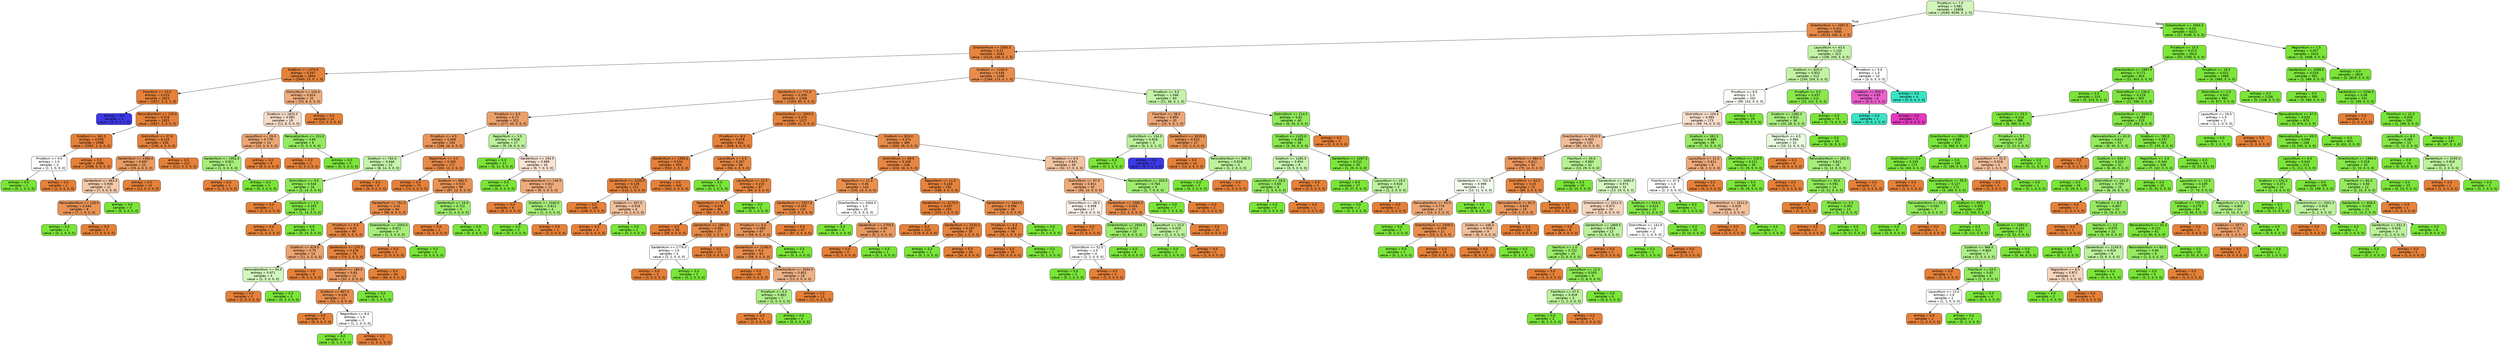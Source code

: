 digraph Tree {
node [shape=box, style="filled, rounded", color="black", fontname=helvetica] ;
edge [fontname=helvetica] ;
0 [label="PriceNum <= 7.5\nentropy = 0.981\nsamples = 10808\nvalue = [4260, 6536, 5, 2, 5]", fillcolor="#d1f6ba"] ;
1 [label="DirectionNum <= 2007.5\nentropy = 0.411\nsamples = 4585\nvalue = [4233, 340, 5, 2, 5]", fillcolor="#e78b49"] ;
0 -> 1 [labeldistance=2.5, labelangle=45, headlabel="True"] ;
2 [label="DirectionNum <= 2000.5\nentropy = 0.21\nsamples = 4262\nvalue = [4124, 136, 0, 2, 0]", fillcolor="#e68540"] ;
1 -> 2 ;
3 [label="SizeNum <= 1370.0\nentropy = 0.047\nsamples = 2854\nvalue = [2840, 13, 0, 1, 0]", fillcolor="#e5823a"] ;
2 -> 3 ;
4 [label="FloorNum <= 10.0\nentropy = 0.023\nsamples = 2823\nvalue = [2817, 5, 0, 1, 0]", fillcolor="#e58139"] ;
3 -> 4 ;
5 [label="entropy = 0.0\nsamples = 1\nvalue = [0, 0, 0, 1, 0]", fillcolor="#3c39e5"] ;
4 -> 5 ;
6 [label="RenovationNum <= 125.5\nentropy = 0.019\nsamples = 2822\nvalue = [2817, 5, 0, 0, 0]", fillcolor="#e58139"] ;
4 -> 6 ;
7 [label="SizeNum <= 162.5\nentropy = 0.005\nsamples = 2588\nvalue = [2587, 1, 0, 0, 0]", fillcolor="#e58139"] ;
6 -> 7 ;
8 [label="PriceNum <= 4.5\nentropy = 1.0\nsamples = 2\nvalue = [1, 1, 0, 0, 0]", fillcolor="#ffffff"] ;
7 -> 8 ;
9 [label="entropy = 0.0\nsamples = 1\nvalue = [0, 1, 0, 0, 0]", fillcolor="#7be539"] ;
8 -> 9 ;
10 [label="entropy = 0.0\nsamples = 1\nvalue = [1, 0, 0, 0, 0]", fillcolor="#e58139"] ;
8 -> 10 ;
11 [label="entropy = 0.0\nsamples = 2586\nvalue = [2586, 0, 0, 0, 0]", fillcolor="#e58139"] ;
7 -> 11 ;
12 [label="DistrictNum <= 37.0\nentropy = 0.125\nsamples = 234\nvalue = [230, 4, 0, 0, 0]", fillcolor="#e5833c"] ;
6 -> 12 ;
13 [label="GardenNum <= 1366.0\nentropy = 0.667\nsamples = 23\nvalue = [19, 4, 0, 0, 0]", fillcolor="#ea9c63"] ;
12 -> 13 ;
14 [label="GardenNum <= 662.5\nentropy = 0.946\nsamples = 11\nvalue = [7, 4, 0, 0, 0]", fillcolor="#f4c9aa"] ;
13 -> 14 ;
15 [label="RenovationNum <= 128.0\nentropy = 0.544\nsamples = 8\nvalue = [7, 1, 0, 0, 0]", fillcolor="#e99355"] ;
14 -> 15 ;
16 [label="entropy = 0.0\nsamples = 1\nvalue = [0, 1, 0, 0, 0]", fillcolor="#7be539"] ;
15 -> 16 ;
17 [label="entropy = 0.0\nsamples = 7\nvalue = [7, 0, 0, 0, 0]", fillcolor="#e58139"] ;
15 -> 17 ;
18 [label="entropy = 0.0\nsamples = 3\nvalue = [0, 3, 0, 0, 0]", fillcolor="#7be539"] ;
14 -> 18 ;
19 [label="entropy = 0.0\nsamples = 12\nvalue = [12, 0, 0, 0, 0]", fillcolor="#e58139"] ;
13 -> 19 ;
20 [label="entropy = 0.0\nsamples = 211\nvalue = [211, 0, 0, 0, 0]", fillcolor="#e58139"] ;
12 -> 20 ;
21 [label="DistrictNum <= 104.5\nentropy = 0.824\nsamples = 31\nvalue = [23, 8, 0, 0, 0]", fillcolor="#eead7e"] ;
3 -> 21 ;
22 [label="SizeNum <= 1825.0\nentropy = 0.982\nsamples = 19\nvalue = [11, 8, 0, 0, 0]", fillcolor="#f8ddc9"] ;
21 -> 22 ;
23 [label="LayoutNum <= 19.0\nentropy = 0.779\nsamples = 13\nvalue = [10, 3, 0, 0, 0]", fillcolor="#eda774"] ;
22 -> 23 ;
24 [label="GardenNum <= 1952.0\nentropy = 0.811\nsamples = 4\nvalue = [1, 3, 0, 0, 0]", fillcolor="#a7ee7b"] ;
23 -> 24 ;
25 [label="entropy = 0.0\nsamples = 1\nvalue = [1, 0, 0, 0, 0]", fillcolor="#e58139"] ;
24 -> 25 ;
26 [label="entropy = 0.0\nsamples = 3\nvalue = [0, 3, 0, 0, 0]", fillcolor="#7be539"] ;
24 -> 26 ;
27 [label="entropy = 0.0\nsamples = 9\nvalue = [9, 0, 0, 0, 0]", fillcolor="#e58139"] ;
23 -> 27 ;
28 [label="RenovationNum <= 151.0\nentropy = 0.65\nsamples = 6\nvalue = [1, 5, 0, 0, 0]", fillcolor="#95ea61"] ;
22 -> 28 ;
29 [label="entropy = 0.0\nsamples = 1\nvalue = [1, 0, 0, 0, 0]", fillcolor="#e58139"] ;
28 -> 29 ;
30 [label="entropy = 0.0\nsamples = 5\nvalue = [0, 5, 0, 0, 0]", fillcolor="#7be539"] ;
28 -> 30 ;
31 [label="entropy = 0.0\nsamples = 12\nvalue = [12, 0, 0, 0, 0]", fillcolor="#e58139"] ;
21 -> 31 ;
32 [label="SizeNum <= 1240.0\nentropy = 0.436\nsamples = 1408\nvalue = [1284, 123, 0, 1, 0]", fillcolor="#e88d4c"] ;
2 -> 32 ;
33 [label="GardenNum <= 771.0\nentropy = 0.339\nsamples = 1348\nvalue = [1263, 85, 0, 0, 0]", fillcolor="#e78946"] ;
32 -> 33 ;
34 [label="PriceNum <= 6.5\nentropy = 0.72\nsamples = 221\nvalue = [177, 44, 0, 0, 0]", fillcolor="#eba06a"] ;
33 -> 34 ;
35 [label="PriceNum <= 4.5\nentropy = 0.568\nsamples = 194\nvalue = [168, 26, 0, 0, 0]", fillcolor="#e99458"] ;
34 -> 35 ;
36 [label="SizeNum <= 763.0\nentropy = 0.946\nsamples = 22\nvalue = [8, 14, 0, 0, 0]", fillcolor="#c6f4aa"] ;
35 -> 36 ;
37 [label="DistrictNum <= 9.0\nentropy = 0.544\nsamples = 16\nvalue = [2, 14, 0, 0, 0]", fillcolor="#8ee955"] ;
36 -> 37 ;
38 [label="entropy = 0.0\nsamples = 1\nvalue = [1, 0, 0, 0, 0]", fillcolor="#e58139"] ;
37 -> 38 ;
39 [label="LayoutNum <= 1.5\nentropy = 0.353\nsamples = 15\nvalue = [1, 14, 0, 0, 0]", fillcolor="#84e747"] ;
37 -> 39 ;
40 [label="entropy = 0.0\nsamples = 1\nvalue = [1, 0, 0, 0, 0]", fillcolor="#e58139"] ;
39 -> 40 ;
41 [label="entropy = 0.0\nsamples = 14\nvalue = [0, 14, 0, 0, 0]", fillcolor="#7be539"] ;
39 -> 41 ;
42 [label="entropy = 0.0\nsamples = 6\nvalue = [6, 0, 0, 0, 0]", fillcolor="#e58139"] ;
36 -> 42 ;
43 [label="RegionNum <= 4.5\nentropy = 0.365\nsamples = 172\nvalue = [160, 12, 0, 0, 0]", fillcolor="#e78a48"] ;
35 -> 43 ;
44 [label="entropy = 0.0\nsamples = 73\nvalue = [73, 0, 0, 0, 0]", fillcolor="#e58139"] ;
43 -> 44 ;
45 [label="SizeNum <= 892.5\nentropy = 0.533\nsamples = 99\nvalue = [87, 12, 0, 0, 0]", fillcolor="#e99254"] ;
43 -> 45 ;
46 [label="GardenNum <= 751.0\nentropy = 0.42\nsamples = 94\nvalue = [86, 8, 0, 0, 0]", fillcolor="#e78d4b"] ;
45 -> 46 ;
47 [label="PriceNum <= 5.5\nentropy = 0.31\nsamples = 90\nvalue = [85, 5, 0, 0, 0]", fillcolor="#e78845"] ;
46 -> 47 ;
48 [label="SizeNum <= 629.0\nentropy = 0.75\nsamples = 14\nvalue = [11, 3, 0, 0, 0]", fillcolor="#eca36f"] ;
47 -> 48 ;
49 [label="RenovationNum <= 94.0\nentropy = 0.971\nsamples = 5\nvalue = [2, 3, 0, 0, 0]", fillcolor="#d3f6bd"] ;
48 -> 49 ;
50 [label="entropy = 0.0\nsamples = 2\nvalue = [2, 0, 0, 0, 0]", fillcolor="#e58139"] ;
49 -> 50 ;
51 [label="entropy = 0.0\nsamples = 3\nvalue = [0, 3, 0, 0, 0]", fillcolor="#7be539"] ;
49 -> 51 ;
52 [label="entropy = 0.0\nsamples = 9\nvalue = [9, 0, 0, 0, 0]", fillcolor="#e58139"] ;
48 -> 52 ;
53 [label="GardenNum <= 235.5\nentropy = 0.176\nsamples = 76\nvalue = [74, 2, 0, 0, 0]", fillcolor="#e6843e"] ;
47 -> 53 ;
54 [label="DistrictNum <= 184.0\nentropy = 0.65\nsamples = 12\nvalue = [10, 2, 0, 0, 0]", fillcolor="#ea9a61"] ;
53 -> 54 ;
55 [label="SizeNum <= 607.5\nentropy = 0.439\nsamples = 11\nvalue = [10, 1, 0, 0, 0]", fillcolor="#e88e4d"] ;
54 -> 55 ;
56 [label="entropy = 0.0\nsamples = 9\nvalue = [9, 0, 0, 0, 0]", fillcolor="#e58139"] ;
55 -> 56 ;
57 [label="RegionNum <= 8.0\nentropy = 1.0\nsamples = 2\nvalue = [1, 1, 0, 0, 0]", fillcolor="#ffffff"] ;
55 -> 57 ;
58 [label="entropy = 0.0\nsamples = 1\nvalue = [0, 1, 0, 0, 0]", fillcolor="#7be539"] ;
57 -> 58 ;
59 [label="entropy = 0.0\nsamples = 1\nvalue = [1, 0, 0, 0, 0]", fillcolor="#e58139"] ;
57 -> 59 ;
60 [label="entropy = 0.0\nsamples = 1\nvalue = [0, 1, 0, 0, 0]", fillcolor="#7be539"] ;
54 -> 60 ;
61 [label="entropy = 0.0\nsamples = 64\nvalue = [64, 0, 0, 0, 0]", fillcolor="#e58139"] ;
53 -> 61 ;
62 [label="DirectionNum <= 2003.0\nentropy = 0.811\nsamples = 4\nvalue = [1, 3, 0, 0, 0]", fillcolor="#a7ee7b"] ;
46 -> 62 ;
63 [label="entropy = 0.0\nsamples = 1\nvalue = [1, 0, 0, 0, 0]", fillcolor="#e58139"] ;
62 -> 63 ;
64 [label="entropy = 0.0\nsamples = 3\nvalue = [0, 3, 0, 0, 0]", fillcolor="#7be539"] ;
62 -> 64 ;
65 [label="GardenNum <= 16.0\nentropy = 0.722\nsamples = 5\nvalue = [1, 4, 0, 0, 0]", fillcolor="#9cec6a"] ;
45 -> 65 ;
66 [label="entropy = 0.0\nsamples = 1\nvalue = [1, 0, 0, 0, 0]", fillcolor="#e58139"] ;
65 -> 66 ;
67 [label="entropy = 0.0\nsamples = 4\nvalue = [0, 4, 0, 0, 0]", fillcolor="#7be539"] ;
65 -> 67 ;
68 [label="RegionNum <= 3.5\nentropy = 0.918\nsamples = 27\nvalue = [9, 18, 0, 0, 0]", fillcolor="#bdf29c"] ;
34 -> 68 ;
69 [label="entropy = 0.0\nsamples = 11\nvalue = [0, 11, 0, 0, 0]", fillcolor="#7be539"] ;
68 -> 69 ;
70 [label="GardenNum <= 294.5\nentropy = 0.989\nsamples = 16\nvalue = [9, 7, 0, 0, 0]", fillcolor="#f9e3d3"] ;
68 -> 70 ;
71 [label="entropy = 0.0\nsamples = 4\nvalue = [0, 4, 0, 0, 0]", fillcolor="#7be539"] ;
70 -> 71 ;
72 [label="RenovationNum <= 149.5\nentropy = 0.811\nsamples = 12\nvalue = [9, 3, 0, 0, 0]", fillcolor="#eeab7b"] ;
70 -> 72 ;
73 [label="entropy = 0.0\nsamples = 8\nvalue = [8, 0, 0, 0, 0]", fillcolor="#e58139"] ;
72 -> 73 ;
74 [label="SizeNum <= 1040.0\nentropy = 0.811\nsamples = 4\nvalue = [1, 3, 0, 0, 0]", fillcolor="#a7ee7b"] ;
72 -> 74 ;
75 [label="entropy = 0.0\nsamples = 3\nvalue = [0, 3, 0, 0, 0]", fillcolor="#7be539"] ;
74 -> 75 ;
76 [label="entropy = 0.0\nsamples = 1\nvalue = [1, 0, 0, 0, 0]", fillcolor="#e58139"] ;
74 -> 76 ;
77 [label="DirectionNum <= 2003.5\nentropy = 0.225\nsamples = 1127\nvalue = [1086, 41, 0, 0, 0]", fillcolor="#e68640"] ;
33 -> 77 ;
78 [label="PriceNum <= 6.5\nentropy = 0.076\nsamples = 642\nvalue = [636, 6, 0, 0, 0]", fillcolor="#e5823b"] ;
77 -> 78 ;
79 [label="GardenNum <= 1350.0\nentropy = 0.034\nsamples = 554\nvalue = [552, 2, 0, 0, 0]", fillcolor="#e5813a"] ;
78 -> 79 ;
80 [label="GardenNum <= 1335.0\nentropy = 0.129\nsamples = 112\nvalue = [110, 2, 0, 0, 0]", fillcolor="#e5833d"] ;
79 -> 80 ;
81 [label="entropy = 0.0\nsamples = 106\nvalue = [106, 0, 0, 0, 0]", fillcolor="#e58139"] ;
80 -> 81 ;
82 [label="SizeNum <= 307.5\nentropy = 0.918\nsamples = 6\nvalue = [4, 2, 0, 0, 0]", fillcolor="#f2c09c"] ;
80 -> 82 ;
83 [label="entropy = 0.0\nsamples = 4\nvalue = [4, 0, 0, 0, 0]", fillcolor="#e58139"] ;
82 -> 83 ;
84 [label="entropy = 0.0\nsamples = 2\nvalue = [0, 2, 0, 0, 0]", fillcolor="#7be539"] ;
82 -> 84 ;
85 [label="entropy = 0.0\nsamples = 442\nvalue = [442, 0, 0, 0, 0]", fillcolor="#e58139"] ;
79 -> 85 ;
86 [label="LayoutNum <= 0.5\nentropy = 0.267\nsamples = 88\nvalue = [84, 4, 0, 0, 0]", fillcolor="#e68742"] ;
78 -> 86 ;
87 [label="entropy = 0.0\nsamples = 1\nvalue = [0, 1, 0, 0, 0]", fillcolor="#7be539"] ;
86 -> 87 ;
88 [label="LayoutNum <= 23.5\nentropy = 0.216\nsamples = 87\nvalue = [84, 3, 0, 0, 0]", fillcolor="#e68640"] ;
86 -> 88 ;
89 [label="RegionNum <= 9.5\nentropy = 0.159\nsamples = 86\nvalue = [84, 2, 0, 0, 0]", fillcolor="#e6843e"] ;
88 -> 89 ;
90 [label="entropy = 0.0\nsamples = 59\nvalue = [59, 0, 0, 0, 0]", fillcolor="#e58139"] ;
89 -> 90 ;
91 [label="GardenNum <= 1885.0\nentropy = 0.381\nsamples = 27\nvalue = [25, 2, 0, 0, 0]", fillcolor="#e78b49"] ;
89 -> 91 ;
92 [label="GardenNum <= 1779.0\nentropy = 1.0\nsamples = 4\nvalue = [2, 2, 0, 0, 0]", fillcolor="#ffffff"] ;
91 -> 92 ;
93 [label="entropy = 0.0\nsamples = 2\nvalue = [2, 0, 0, 0, 0]", fillcolor="#e58139"] ;
92 -> 93 ;
94 [label="entropy = 0.0\nsamples = 2\nvalue = [0, 2, 0, 0, 0]", fillcolor="#7be539"] ;
92 -> 94 ;
95 [label="entropy = 0.0\nsamples = 23\nvalue = [23, 0, 0, 0, 0]", fillcolor="#e58139"] ;
91 -> 95 ;
96 [label="entropy = 0.0\nsamples = 1\nvalue = [0, 1, 0, 0, 0]", fillcolor="#7be539"] ;
88 -> 96 ;
97 [label="SizeNum <= 829.0\nentropy = 0.374\nsamples = 485\nvalue = [450, 35, 0, 0, 0]", fillcolor="#e78b48"] ;
77 -> 97 ;
98 [label="DistrictNum <= 69.5\nentropy = 0.248\nsamples = 436\nvalue = [418, 18, 0, 0, 0]", fillcolor="#e68642"] ;
97 -> 98 ;
99 [label="RegionNum <= 11.0\nentropy = 0.46\nsamples = 144\nvalue = [130, 14, 0, 0, 0]", fillcolor="#e88f4e"] ;
98 -> 99 ;
100 [label="GardenNum <= 2557.5\nentropy = 0.355\nsamples = 134\nvalue = [125, 9, 0, 0, 0]", fillcolor="#e78a47"] ;
99 -> 100 ;
101 [label="PriceNum <= 6.5\nentropy = 0.569\nsamples = 67\nvalue = [58, 9, 0, 0, 0]", fillcolor="#e99558"] ;
100 -> 101 ;
102 [label="GardenNum <= 2148.0\nentropy = 0.4\nsamples = 63\nvalue = [58, 5, 0, 0, 0]", fillcolor="#e78c4a"] ;
101 -> 102 ;
103 [label="entropy = 0.0\nsamples = 45\nvalue = [45, 0, 0, 0, 0]", fillcolor="#e58139"] ;
102 -> 103 ;
104 [label="DirectionNum <= 2004.5\nentropy = 0.852\nsamples = 18\nvalue = [13, 5, 0, 0, 0]", fillcolor="#efb185"] ;
102 -> 104 ;
105 [label="PriceNum <= 5.5\nentropy = 0.863\nsamples = 7\nvalue = [2, 5, 0, 0, 0]", fillcolor="#b0ef88"] ;
104 -> 105 ;
106 [label="entropy = 0.0\nsamples = 2\nvalue = [2, 0, 0, 0, 0]", fillcolor="#e58139"] ;
105 -> 106 ;
107 [label="entropy = 0.0\nsamples = 5\nvalue = [0, 5, 0, 0, 0]", fillcolor="#7be539"] ;
105 -> 107 ;
108 [label="entropy = 0.0\nsamples = 11\nvalue = [11, 0, 0, 0, 0]", fillcolor="#e58139"] ;
104 -> 108 ;
109 [label="entropy = 0.0\nsamples = 4\nvalue = [0, 4, 0, 0, 0]", fillcolor="#7be539"] ;
101 -> 109 ;
110 [label="entropy = 0.0\nsamples = 67\nvalue = [67, 0, 0, 0, 0]", fillcolor="#e58139"] ;
100 -> 110 ;
111 [label="DirectionNum <= 2004.5\nentropy = 1.0\nsamples = 10\nvalue = [5, 5, 0, 0, 0]", fillcolor="#ffffff"] ;
99 -> 111 ;
112 [label="entropy = 0.0\nsamples = 4\nvalue = [0, 4, 0, 0, 0]", fillcolor="#7be539"] ;
111 -> 112 ;
113 [label="GardenNum <= 2759.5\nentropy = 0.65\nsamples = 6\nvalue = [5, 1, 0, 0, 0]", fillcolor="#ea9a61"] ;
111 -> 113 ;
114 [label="entropy = 0.0\nsamples = 5\nvalue = [5, 0, 0, 0, 0]", fillcolor="#e58139"] ;
113 -> 114 ;
115 [label="entropy = 0.0\nsamples = 1\nvalue = [0, 1, 0, 0, 0]", fillcolor="#7be539"] ;
113 -> 115 ;
116 [label="RegionNum <= 11.5\nentropy = 0.104\nsamples = 292\nvalue = [288, 4, 0, 0, 0]", fillcolor="#e5833c"] ;
98 -> 116 ;
117 [label="GardenNum <= 3179.5\nentropy = 0.037\nsamples = 254\nvalue = [253, 1, 0, 0, 0]", fillcolor="#e5813a"] ;
116 -> 117 ;
118 [label="entropy = 0.0\nsamples = 219\nvalue = [219, 0, 0, 0, 0]", fillcolor="#e58139"] ;
117 -> 118 ;
119 [label="GardenNum <= 3230.5\nentropy = 0.187\nsamples = 35\nvalue = [34, 1, 0, 0, 0]", fillcolor="#e6853f"] ;
117 -> 119 ;
120 [label="entropy = 0.0\nsamples = 1\nvalue = [0, 1, 0, 0, 0]", fillcolor="#7be539"] ;
119 -> 120 ;
121 [label="entropy = 0.0\nsamples = 34\nvalue = [34, 0, 0, 0, 0]", fillcolor="#e58139"] ;
119 -> 121 ;
122 [label="GardenNum <= 3443.5\nentropy = 0.398\nsamples = 38\nvalue = [35, 3, 0, 0, 0]", fillcolor="#e78c4a"] ;
116 -> 122 ;
123 [label="PriceNum <= 6.5\nentropy = 0.183\nsamples = 36\nvalue = [35, 1, 0, 0, 0]", fillcolor="#e6853f"] ;
122 -> 123 ;
124 [label="entropy = 0.0\nsamples = 35\nvalue = [35, 0, 0, 0, 0]", fillcolor="#e58139"] ;
123 -> 124 ;
125 [label="entropy = 0.0\nsamples = 1\nvalue = [0, 1, 0, 0, 0]", fillcolor="#7be539"] ;
123 -> 125 ;
126 [label="entropy = 0.0\nsamples = 2\nvalue = [0, 2, 0, 0, 0]", fillcolor="#7be539"] ;
122 -> 126 ;
127 [label="PriceNum <= 6.5\nentropy = 0.931\nsamples = 49\nvalue = [32, 17, 0, 0, 0]", fillcolor="#f3c4a2"] ;
97 -> 127 ;
128 [label="DistrictNum <= 97.0\nentropy = 0.811\nsamples = 40\nvalue = [30, 10, 0, 0, 0]", fillcolor="#eeab7b"] ;
127 -> 128 ;
129 [label="DistrictNum <= 28.5\nentropy = 0.998\nsamples = 17\nvalue = [9, 8, 0, 0, 0]", fillcolor="#fcf1e9"] ;
128 -> 129 ;
130 [label="entropy = 0.0\nsamples = 7\nvalue = [7, 0, 0, 0, 0]", fillcolor="#e58139"] ;
129 -> 130 ;
131 [label="DirectionNum <= 2004.5\nentropy = 0.722\nsamples = 10\nvalue = [2, 8, 0, 0, 0]", fillcolor="#9cec6a"] ;
129 -> 131 ;
132 [label="DistrictNum <= 52.0\nentropy = 1.0\nsamples = 4\nvalue = [2, 2, 0, 0, 0]", fillcolor="#ffffff"] ;
131 -> 132 ;
133 [label="entropy = 0.0\nsamples = 2\nvalue = [0, 2, 0, 0, 0]", fillcolor="#7be539"] ;
132 -> 133 ;
134 [label="entropy = 0.0\nsamples = 2\nvalue = [2, 0, 0, 0, 0]", fillcolor="#e58139"] ;
132 -> 134 ;
135 [label="entropy = 0.0\nsamples = 6\nvalue = [0, 6, 0, 0, 0]", fillcolor="#7be539"] ;
131 -> 135 ;
136 [label="GardenNum <= 1585.0\nentropy = 0.426\nsamples = 23\nvalue = [21, 2, 0, 0, 0]", fillcolor="#e78d4c"] ;
128 -> 136 ;
137 [label="LayoutNum <= 15.5\nentropy = 0.918\nsamples = 3\nvalue = [1, 2, 0, 0, 0]", fillcolor="#bdf29c"] ;
136 -> 137 ;
138 [label="entropy = 0.0\nsamples = 2\nvalue = [0, 2, 0, 0, 0]", fillcolor="#7be539"] ;
137 -> 138 ;
139 [label="entropy = 0.0\nsamples = 1\nvalue = [1, 0, 0, 0, 0]", fillcolor="#e58139"] ;
137 -> 139 ;
140 [label="entropy = 0.0\nsamples = 20\nvalue = [20, 0, 0, 0, 0]", fillcolor="#e58139"] ;
136 -> 140 ;
141 [label="RenovationNum <= 203.0\nentropy = 0.764\nsamples = 9\nvalue = [2, 7, 0, 0, 0]", fillcolor="#a1ec72"] ;
127 -> 141 ;
142 [label="entropy = 0.0\nsamples = 7\nvalue = [0, 7, 0, 0, 0]", fillcolor="#7be539"] ;
141 -> 142 ;
143 [label="entropy = 0.0\nsamples = 2\nvalue = [2, 0, 0, 0, 0]", fillcolor="#e58139"] ;
141 -> 143 ;
144 [label="PriceNum <= 5.5\nentropy = 1.046\nsamples = 60\nvalue = [21, 38, 0, 1, 0]", fillcolor="#c5f4a9"] ;
32 -> 144 ;
145 [label="FloorNum <= 38.0\nentropy = 0.992\nsamples = 20\nvalue = [15, 4, 0, 1, 0]", fillcolor="#eda877"] ;
144 -> 145 ;
146 [label="DistrictNum <= 134.5\nentropy = 0.918\nsamples = 3\nvalue = [0, 2, 0, 1, 0]", fillcolor="#bdf29c"] ;
145 -> 146 ;
147 [label="entropy = 0.0\nsamples = 2\nvalue = [0, 2, 0, 0, 0]", fillcolor="#7be539"] ;
146 -> 147 ;
148 [label="entropy = 0.0\nsamples = 1\nvalue = [0, 0, 0, 1, 0]", fillcolor="#3c39e5"] ;
146 -> 148 ;
149 [label="GardenNum <= 3019.0\nentropy = 0.523\nsamples = 17\nvalue = [15, 2, 0, 0, 0]", fillcolor="#e89253"] ;
145 -> 149 ;
150 [label="entropy = 0.0\nsamples = 14\nvalue = [14, 0, 0, 0, 0]", fillcolor="#e58139"] ;
149 -> 150 ;
151 [label="RenovationNum <= 266.5\nentropy = 0.918\nsamples = 3\nvalue = [1, 2, 0, 0, 0]", fillcolor="#bdf29c"] ;
149 -> 151 ;
152 [label="entropy = 0.0\nsamples = 2\nvalue = [0, 2, 0, 0, 0]", fillcolor="#7be539"] ;
151 -> 152 ;
153 [label="entropy = 0.0\nsamples = 1\nvalue = [1, 0, 0, 0, 0]", fillcolor="#e58139"] ;
151 -> 153 ;
154 [label="DistrictNum <= 214.5\nentropy = 0.61\nsamples = 40\nvalue = [6, 34, 0, 0, 0]", fillcolor="#92ea5c"] ;
144 -> 154 ;
155 [label="SizeNum <= 1325.0\nentropy = 0.485\nsamples = 38\nvalue = [4, 34, 0, 0, 0]", fillcolor="#8be850"] ;
154 -> 155 ;
156 [label="SizeNum <= 1285.0\nentropy = 0.954\nsamples = 8\nvalue = [3, 5, 0, 0, 0]", fillcolor="#caf5b0"] ;
155 -> 156 ;
157 [label="LayoutNum <= 19.0\nentropy = 0.65\nsamples = 6\nvalue = [1, 5, 0, 0, 0]", fillcolor="#95ea61"] ;
156 -> 157 ;
158 [label="entropy = 0.0\nsamples = 5\nvalue = [0, 5, 0, 0, 0]", fillcolor="#7be539"] ;
157 -> 158 ;
159 [label="entropy = 0.0\nsamples = 1\nvalue = [1, 0, 0, 0, 0]", fillcolor="#e58139"] ;
157 -> 159 ;
160 [label="entropy = 0.0\nsamples = 2\nvalue = [2, 0, 0, 0, 0]", fillcolor="#e58139"] ;
156 -> 160 ;
161 [label="GardenNum <= 3267.5\nentropy = 0.211\nsamples = 30\nvalue = [1, 29, 0, 0, 0]", fillcolor="#80e640"] ;
155 -> 161 ;
162 [label="entropy = 0.0\nsamples = 27\nvalue = [0, 27, 0, 0, 0]", fillcolor="#7be539"] ;
161 -> 162 ;
163 [label="LayoutNum <= 19.5\nentropy = 0.918\nsamples = 3\nvalue = [1, 2, 0, 0, 0]", fillcolor="#bdf29c"] ;
161 -> 163 ;
164 [label="entropy = 0.0\nsamples = 2\nvalue = [0, 2, 0, 0, 0]", fillcolor="#7be539"] ;
163 -> 164 ;
165 [label="entropy = 0.0\nsamples = 1\nvalue = [1, 0, 0, 0, 0]", fillcolor="#e58139"] ;
163 -> 165 ;
166 [label="entropy = 0.0\nsamples = 2\nvalue = [2, 0, 0, 0, 0]", fillcolor="#e58139"] ;
154 -> 166 ;
167 [label="LayoutNum <= 43.5\nentropy = 1.134\nsamples = 323\nvalue = [109, 204, 5, 0, 5]", fillcolor="#c4f3a7"] ;
1 -> 167 ;
168 [label="SizeNum <= 825.0\nentropy = 0.932\nsamples = 313\nvalue = [109, 204, 0, 0, 0]", fillcolor="#c2f3a3"] ;
167 -> 168 ;
169 [label="PriceNum <= 6.5\nentropy = 1.0\nsamples = 202\nvalue = [99, 103, 0, 0, 0]", fillcolor="#fafef7"] ;
168 -> 169 ;
170 [label="DistrictNum <= 204.5\nentropy = 0.985\nsamples = 173\nvalue = [99, 74, 0, 0, 0]", fillcolor="#f8dfcd"] ;
169 -> 170 ;
171 [label="DirectionNum <= 2010.5\nentropy = 0.903\nsamples = 135\nvalue = [92, 43, 0, 0, 0]", fillcolor="#f1bc96"] ;
170 -> 171 ;
172 [label="GardenNum <= 884.5\nentropy = 0.611\nsamples = 93\nvalue = [79, 14, 0, 0, 0]", fillcolor="#ea975c"] ;
171 -> 172 ;
173 [label="GardenNum <= 702.5\nentropy = 0.998\nsamples = 21\nvalue = [10, 11, 0, 0, 0]", fillcolor="#f3fded"] ;
172 -> 173 ;
174 [label="RenovationNum <= 55.0\nentropy = 0.779\nsamples = 13\nvalue = [10, 3, 0, 0, 0]", fillcolor="#eda774"] ;
173 -> 174 ;
175 [label="entropy = 0.0\nsamples = 2\nvalue = [0, 2, 0, 0, 0]", fillcolor="#7be539"] ;
174 -> 175 ;
176 [label="DirectionNum <= 2008.5\nentropy = 0.439\nsamples = 11\nvalue = [10, 1, 0, 0, 0]", fillcolor="#e88e4d"] ;
174 -> 176 ;
177 [label="entropy = 0.0\nsamples = 1\nvalue = [0, 1, 0, 0, 0]", fillcolor="#7be539"] ;
176 -> 177 ;
178 [label="entropy = 0.0\nsamples = 10\nvalue = [10, 0, 0, 0, 0]", fillcolor="#e58139"] ;
176 -> 178 ;
179 [label="entropy = 0.0\nsamples = 8\nvalue = [0, 8, 0, 0, 0]", fillcolor="#7be539"] ;
173 -> 179 ;
180 [label="DistrictNum <= 63.5\nentropy = 0.25\nsamples = 72\nvalue = [69, 3, 0, 0, 0]", fillcolor="#e68642"] ;
172 -> 180 ;
181 [label="RenovationNum <= 91.0\nentropy = 0.629\nsamples = 19\nvalue = [16, 3, 0, 0, 0]", fillcolor="#ea995e"] ;
180 -> 181 ;
182 [label="SizeNum <= 446.0\nentropy = 0.918\nsamples = 9\nvalue = [6, 3, 0, 0, 0]", fillcolor="#f2c09c"] ;
181 -> 182 ;
183 [label="entropy = 0.0\nsamples = 6\nvalue = [6, 0, 0, 0, 0]", fillcolor="#e58139"] ;
182 -> 183 ;
184 [label="entropy = 0.0\nsamples = 3\nvalue = [0, 3, 0, 0, 0]", fillcolor="#7be539"] ;
182 -> 184 ;
185 [label="entropy = 0.0\nsamples = 10\nvalue = [10, 0, 0, 0, 0]", fillcolor="#e58139"] ;
181 -> 185 ;
186 [label="entropy = 0.0\nsamples = 53\nvalue = [53, 0, 0, 0, 0]", fillcolor="#e58139"] ;
180 -> 186 ;
187 [label="FloorNum <= 45.0\nentropy = 0.893\nsamples = 42\nvalue = [13, 29, 0, 0, 0]", fillcolor="#b6f192"] ;
171 -> 187 ;
188 [label="entropy = 0.0\nsamples = 10\nvalue = [0, 10, 0, 0, 0]", fillcolor="#7be539"] ;
187 -> 188 ;
189 [label="GardenNum <= 3080.0\nentropy = 0.974\nsamples = 32\nvalue = [13, 19, 0, 0, 0]", fillcolor="#d5f7c0"] ;
187 -> 189 ;
190 [label="DirectionNum <= 2012.5\nentropy = 0.971\nsamples = 20\nvalue = [12, 8, 0, 0, 0]", fillcolor="#f6d5bd"] ;
189 -> 190 ;
191 [label="entropy = 0.0\nsamples = 8\nvalue = [8, 0, 0, 0, 0]", fillcolor="#e58139"] ;
190 -> 191 ;
192 [label="GardenNum <= 1869.5\nentropy = 0.918\nsamples = 12\nvalue = [4, 8, 0, 0, 0]", fillcolor="#bdf29c"] ;
190 -> 192 ;
193 [label="YearNum <= 1.0\nentropy = 0.722\nsamples = 10\nvalue = [2, 8, 0, 0, 0]", fillcolor="#9cec6a"] ;
192 -> 193 ;
194 [label="entropy = 0.0\nsamples = 1\nvalue = [1, 0, 0, 0, 0]", fillcolor="#e58139"] ;
193 -> 194 ;
195 [label="LayoutNum <= 12.0\nentropy = 0.503\nsamples = 9\nvalue = [1, 8, 0, 0, 0]", fillcolor="#8ce852"] ;
193 -> 195 ;
196 [label="FloorNum <= 47.5\nentropy = 0.918\nsamples = 3\nvalue = [1, 2, 0, 0, 0]", fillcolor="#bdf29c"] ;
195 -> 196 ;
197 [label="entropy = 0.0\nsamples = 2\nvalue = [0, 2, 0, 0, 0]", fillcolor="#7be539"] ;
196 -> 197 ;
198 [label="entropy = 0.0\nsamples = 1\nvalue = [1, 0, 0, 0, 0]", fillcolor="#e58139"] ;
196 -> 198 ;
199 [label="entropy = 0.0\nsamples = 6\nvalue = [0, 6, 0, 0, 0]", fillcolor="#7be539"] ;
195 -> 199 ;
200 [label="entropy = 0.0\nsamples = 2\nvalue = [2, 0, 0, 0, 0]", fillcolor="#e58139"] ;
192 -> 200 ;
201 [label="SizeNum <= 314.0\nentropy = 0.414\nsamples = 12\nvalue = [1, 11, 0, 0, 0]", fillcolor="#87e74b"] ;
189 -> 201 ;
202 [label="DistrictNum <= 141.5\nentropy = 1.0\nsamples = 2\nvalue = [1, 1, 0, 0, 0]", fillcolor="#ffffff"] ;
201 -> 202 ;
203 [label="entropy = 0.0\nsamples = 1\nvalue = [0, 1, 0, 0, 0]", fillcolor="#7be539"] ;
202 -> 203 ;
204 [label="entropy = 0.0\nsamples = 1\nvalue = [1, 0, 0, 0, 0]", fillcolor="#e58139"] ;
202 -> 204 ;
205 [label="entropy = 0.0\nsamples = 10\nvalue = [0, 10, 0, 0, 0]", fillcolor="#7be539"] ;
201 -> 205 ;
206 [label="SizeNum <= 382.5\nentropy = 0.689\nsamples = 38\nvalue = [7, 31, 0, 0, 0]", fillcolor="#99eb66"] ;
170 -> 206 ;
207 [label="LayoutNum <= 11.5\nentropy = 0.811\nsamples = 8\nvalue = [6, 2, 0, 0, 0]", fillcolor="#eeab7b"] ;
206 -> 207 ;
208 [label="FloorNum <= 47.5\nentropy = 1.0\nsamples = 4\nvalue = [2, 2, 0, 0, 0]", fillcolor="#ffffff"] ;
207 -> 208 ;
209 [label="entropy = 0.0\nsamples = 1\nvalue = [0, 1, 0, 0, 0]", fillcolor="#7be539"] ;
208 -> 209 ;
210 [label="DirectionNum <= 2011.0\nentropy = 0.918\nsamples = 3\nvalue = [2, 1, 0, 0, 0]", fillcolor="#f2c09c"] ;
208 -> 210 ;
211 [label="entropy = 0.0\nsamples = 2\nvalue = [2, 0, 0, 0, 0]", fillcolor="#e58139"] ;
210 -> 211 ;
212 [label="entropy = 0.0\nsamples = 1\nvalue = [0, 1, 0, 0, 0]", fillcolor="#7be539"] ;
210 -> 212 ;
213 [label="entropy = 0.0\nsamples = 4\nvalue = [4, 0, 0, 0, 0]", fillcolor="#e58139"] ;
207 -> 213 ;
214 [label="DistrictNum <= 219.0\nentropy = 0.211\nsamples = 30\nvalue = [1, 29, 0, 0, 0]", fillcolor="#80e640"] ;
206 -> 214 ;
215 [label="entropy = 0.0\nsamples = 29\nvalue = [0, 29, 0, 0, 0]", fillcolor="#7be539"] ;
214 -> 215 ;
216 [label="entropy = 0.0\nsamples = 1\nvalue = [1, 0, 0, 0, 0]", fillcolor="#e58139"] ;
214 -> 216 ;
217 [label="entropy = 0.0\nsamples = 29\nvalue = [0, 29, 0, 0, 0]", fillcolor="#7be539"] ;
169 -> 217 ;
218 [label="PriceNum <= 5.5\nentropy = 0.437\nsamples = 111\nvalue = [10, 101, 0, 0, 0]", fillcolor="#88e84d"] ;
168 -> 218 ;
219 [label="SizeNum <= 1385.0\nentropy = 0.831\nsamples = 38\nvalue = [10, 28, 0, 0, 0]", fillcolor="#aaee80"] ;
218 -> 219 ;
220 [label="RegionNum <= 4.5\nentropy = 0.994\nsamples = 22\nvalue = [10, 12, 0, 0, 0]", fillcolor="#e9fbde"] ;
219 -> 220 ;
221 [label="entropy = 0.0\nsamples = 6\nvalue = [6, 0, 0, 0, 0]", fillcolor="#e58139"] ;
220 -> 221 ;
222 [label="RenovationNum <= 262.5\nentropy = 0.811\nsamples = 16\nvalue = [4, 12, 0, 0, 0]", fillcolor="#a7ee7b"] ;
220 -> 222 ;
223 [label="FloorNum <= 39.0\nentropy = 0.592\nsamples = 14\nvalue = [2, 12, 0, 0, 0]", fillcolor="#91e95a"] ;
222 -> 223 ;
224 [label="entropy = 0.0\nsamples = 1\nvalue = [1, 0, 0, 0, 0]", fillcolor="#e58139"] ;
223 -> 224 ;
225 [label="PriceNum <= 3.5\nentropy = 0.391\nsamples = 13\nvalue = [1, 12, 0, 0, 0]", fillcolor="#86e749"] ;
223 -> 225 ;
226 [label="entropy = 0.0\nsamples = 1\nvalue = [1, 0, 0, 0, 0]", fillcolor="#e58139"] ;
225 -> 226 ;
227 [label="entropy = 0.0\nsamples = 12\nvalue = [0, 12, 0, 0, 0]", fillcolor="#7be539"] ;
225 -> 227 ;
228 [label="entropy = 0.0\nsamples = 2\nvalue = [2, 0, 0, 0, 0]", fillcolor="#e58139"] ;
222 -> 228 ;
229 [label="entropy = 0.0\nsamples = 16\nvalue = [0, 16, 0, 0, 0]", fillcolor="#7be539"] ;
219 -> 229 ;
230 [label="entropy = 0.0\nsamples = 73\nvalue = [0, 73, 0, 0, 0]", fillcolor="#7be539"] ;
218 -> 230 ;
231 [label="PriceNum <= 5.5\nentropy = 1.0\nsamples = 10\nvalue = [0, 0, 5, 0, 5]", fillcolor="#ffffff"] ;
167 -> 231 ;
232 [label="SizeNum <= 920.0\nentropy = 0.65\nsamples = 6\nvalue = [0, 0, 1, 0, 5]", fillcolor="#ea61cd"] ;
231 -> 232 ;
233 [label="entropy = 0.0\nsamples = 1\nvalue = [0, 0, 1, 0, 0]", fillcolor="#39e5c5"] ;
232 -> 233 ;
234 [label="entropy = 0.0\nsamples = 5\nvalue = [0, 0, 0, 0, 5]", fillcolor="#e539c0"] ;
232 -> 234 ;
235 [label="entropy = 0.0\nsamples = 4\nvalue = [0, 0, 4, 0, 0]", fillcolor="#39e5c5"] ;
231 -> 235 ;
236 [label="DirectionNum <= 2004.5\nentropy = 0.04\nsamples = 6223\nvalue = [27, 6196, 0, 0, 0]", fillcolor="#7ce53a"] ;
0 -> 236 [labeldistance=2.5, labelangle=-45, headlabel="False"] ;
237 [label="PriceNum <= 15.5\nentropy = 0.073\nsamples = 2813\nvalue = [25, 2788, 0, 0, 0]", fillcolor="#7ce53b"] ;
236 -> 237 ;
238 [label="DirectionNum <= 1997.5\nentropy = 0.171\nsamples = 824\nvalue = [21, 803, 0, 0, 0]", fillcolor="#7ee63e"] ;
237 -> 238 ;
239 [label="entropy = 0.0\nsamples = 223\nvalue = [0, 223, 0, 0, 0]", fillcolor="#7be539"] ;
238 -> 239 ;
240 [label="DistrictNum <= 136.5\nentropy = 0.219\nsamples = 601\nvalue = [21, 580, 0, 0, 0]", fillcolor="#80e640"] ;
238 -> 240 ;
241 [label="LayoutNum <= 23.5\nentropy = 0.116\nsamples = 386\nvalue = [6, 380, 0, 0, 0]", fillcolor="#7de53c"] ;
240 -> 241 ;
242 [label="DirectionNum <= 2002.5\nentropy = 0.086\nsamples = 372\nvalue = [4, 368, 0, 0, 0]", fillcolor="#7ce53b"] ;
241 -> 242 ;
243 [label="DistrictNum <= 2.0\nentropy = 0.159\nsamples = 173\nvalue = [4, 169, 0, 0, 0]", fillcolor="#7ee63e"] ;
242 -> 243 ;
244 [label="entropy = 0.0\nsamples = 1\nvalue = [1, 0, 0, 0, 0]", fillcolor="#e58139"] ;
243 -> 244 ;
245 [label="RenovationNum <= 55.0\nentropy = 0.127\nsamples = 172\nvalue = [3, 169, 0, 0, 0]", fillcolor="#7de53d"] ;
243 -> 245 ;
246 [label="RenovationNum <= 53.5\nentropy = 0.592\nsamples = 7\nvalue = [1, 6, 0, 0, 0]", fillcolor="#91e95a"] ;
245 -> 246 ;
247 [label="entropy = 0.0\nsamples = 6\nvalue = [0, 6, 0, 0, 0]", fillcolor="#7be539"] ;
246 -> 247 ;
248 [label="entropy = 0.0\nsamples = 1\nvalue = [1, 0, 0, 0, 0]", fillcolor="#e58139"] ;
246 -> 248 ;
249 [label="SizeNum <= 955.0\nentropy = 0.095\nsamples = 165\nvalue = [2, 163, 0, 0, 0]", fillcolor="#7de53b"] ;
245 -> 249 ;
250 [label="entropy = 0.0\nsamples = 112\nvalue = [0, 112, 0, 0, 0]", fillcolor="#7be539"] ;
249 -> 250 ;
251 [label="SizeNum <= 1060.0\nentropy = 0.232\nsamples = 53\nvalue = [2, 51, 0, 0, 0]", fillcolor="#80e641"] ;
249 -> 251 ;
252 [label="SizeNum <= 966.0\nentropy = 0.863\nsamples = 7\nvalue = [2, 5, 0, 0, 0]", fillcolor="#b0ef88"] ;
251 -> 252 ;
253 [label="entropy = 0.0\nsamples = 1\nvalue = [1, 0, 0, 0, 0]", fillcolor="#e58139"] ;
252 -> 253 ;
254 [label="FloorNum <= 43.5\nentropy = 0.65\nsamples = 6\nvalue = [1, 5, 0, 0, 0]", fillcolor="#95ea61"] ;
252 -> 254 ;
255 [label="LayoutNum <= 12.0\nentropy = 1.0\nsamples = 2\nvalue = [1, 1, 0, 0, 0]", fillcolor="#ffffff"] ;
254 -> 255 ;
256 [label="entropy = 0.0\nsamples = 1\nvalue = [1, 0, 0, 0, 0]", fillcolor="#e58139"] ;
255 -> 256 ;
257 [label="entropy = 0.0\nsamples = 1\nvalue = [0, 1, 0, 0, 0]", fillcolor="#7be539"] ;
255 -> 257 ;
258 [label="entropy = 0.0\nsamples = 4\nvalue = [0, 4, 0, 0, 0]", fillcolor="#7be539"] ;
254 -> 258 ;
259 [label="entropy = 0.0\nsamples = 46\nvalue = [0, 46, 0, 0, 0]", fillcolor="#7be539"] ;
251 -> 259 ;
260 [label="entropy = 0.0\nsamples = 199\nvalue = [0, 199, 0, 0, 0]", fillcolor="#7be539"] ;
242 -> 260 ;
261 [label="PriceNum <= 9.5\nentropy = 0.592\nsamples = 14\nvalue = [2, 12, 0, 0, 0]", fillcolor="#91e95a"] ;
241 -> 261 ;
262 [label="LayoutNum <= 31.5\nentropy = 0.918\nsamples = 3\nvalue = [2, 1, 0, 0, 0]", fillcolor="#f2c09c"] ;
261 -> 262 ;
263 [label="entropy = 0.0\nsamples = 2\nvalue = [2, 0, 0, 0, 0]", fillcolor="#e58139"] ;
262 -> 263 ;
264 [label="entropy = 0.0\nsamples = 1\nvalue = [0, 1, 0, 0, 0]", fillcolor="#7be539"] ;
262 -> 264 ;
265 [label="entropy = 0.0\nsamples = 11\nvalue = [0, 11, 0, 0, 0]", fillcolor="#7be539"] ;
261 -> 265 ;
266 [label="DirectionNum <= 2000.5\nentropy = 0.365\nsamples = 215\nvalue = [15, 200, 0, 0, 0]", fillcolor="#85e748"] ;
240 -> 266 ;
267 [label="RenovationNum <= 61.0\nentropy = 0.612\nsamples = 53\nvalue = [8, 45, 0, 0, 0]", fillcolor="#92ea5c"] ;
266 -> 267 ;
268 [label="entropy = 0.0\nsamples = 2\nvalue = [2, 0, 0, 0, 0]", fillcolor="#e58139"] ;
267 -> 268 ;
269 [label="SizeNum <= 634.0\nentropy = 0.523\nsamples = 51\nvalue = [6, 45, 0, 0, 0]", fillcolor="#8de853"] ;
267 -> 269 ;
270 [label="entropy = 0.0\nsamples = 26\nvalue = [0, 26, 0, 0, 0]", fillcolor="#7be539"] ;
269 -> 270 ;
271 [label="DistrictNum <= 141.0\nentropy = 0.795\nsamples = 25\nvalue = [6, 19, 0, 0, 0]", fillcolor="#a5ed78"] ;
269 -> 271 ;
272 [label="entropy = 0.0\nsamples = 2\nvalue = [2, 0, 0, 0, 0]", fillcolor="#e58139"] ;
271 -> 272 ;
273 [label="PriceNum <= 8.5\nentropy = 0.667\nsamples = 23\nvalue = [4, 19, 0, 0, 0]", fillcolor="#97ea63"] ;
271 -> 273 ;
274 [label="entropy = 0.0\nsamples = 1\nvalue = [1, 0, 0, 0, 0]", fillcolor="#e58139"] ;
273 -> 274 ;
275 [label="YearNum <= 3.5\nentropy = 0.575\nsamples = 22\nvalue = [3, 19, 0, 0, 0]", fillcolor="#90e958"] ;
273 -> 275 ;
276 [label="entropy = 0.0\nsamples = 13\nvalue = [0, 13, 0, 0, 0]", fillcolor="#7be539"] ;
275 -> 276 ;
277 [label="GardenNum <= 2249.5\nentropy = 0.918\nsamples = 9\nvalue = [3, 6, 0, 0, 0]", fillcolor="#bdf29c"] ;
275 -> 277 ;
278 [label="RegionNum <= 6.5\nentropy = 0.971\nsamples = 5\nvalue = [3, 2, 0, 0, 0]", fillcolor="#f6d5bd"] ;
277 -> 278 ;
279 [label="entropy = 0.0\nsamples = 2\nvalue = [0, 2, 0, 0, 0]", fillcolor="#7be539"] ;
278 -> 279 ;
280 [label="entropy = 0.0\nsamples = 3\nvalue = [3, 0, 0, 0, 0]", fillcolor="#e58139"] ;
278 -> 280 ;
281 [label="entropy = 0.0\nsamples = 4\nvalue = [0, 4, 0, 0, 0]", fillcolor="#7be539"] ;
277 -> 281 ;
282 [label="SizeNum <= 785.0\nentropy = 0.257\nsamples = 162\nvalue = [7, 155, 0, 0, 0]", fillcolor="#81e642"] ;
266 -> 282 ;
283 [label="RegionNum <= 2.0\nentropy = 0.344\nsamples = 109\nvalue = [7, 102, 0, 0, 0]", fillcolor="#84e747"] ;
282 -> 283 ;
284 [label="entropy = 0.0\nsamples = 32\nvalue = [0, 32, 0, 0, 0]", fillcolor="#7be539"] ;
283 -> 284 ;
285 [label="LayoutNum <= 12.5\nentropy = 0.439\nsamples = 77\nvalue = [7, 70, 0, 0, 0]", fillcolor="#88e84d"] ;
283 -> 285 ;
286 [label="SizeNum <= 735.0\nentropy = 0.276\nsamples = 63\nvalue = [3, 60, 0, 0, 0]", fillcolor="#82e643"] ;
285 -> 286 ;
287 [label="RenovationNum <= 61.5\nentropy = 0.121\nsamples = 61\nvalue = [1, 60, 0, 0, 0]", fillcolor="#7de53c"] ;
286 -> 287 ;
288 [label="RenovationNum <= 60.0\nentropy = 0.65\nsamples = 6\nvalue = [1, 5, 0, 0, 0]", fillcolor="#95ea61"] ;
287 -> 288 ;
289 [label="entropy = 0.0\nsamples = 5\nvalue = [0, 5, 0, 0, 0]", fillcolor="#7be539"] ;
288 -> 289 ;
290 [label="entropy = 0.0\nsamples = 1\nvalue = [1, 0, 0, 0, 0]", fillcolor="#e58139"] ;
288 -> 290 ;
291 [label="entropy = 0.0\nsamples = 55\nvalue = [0, 55, 0, 0, 0]", fillcolor="#7be539"] ;
287 -> 291 ;
292 [label="entropy = 0.0\nsamples = 2\nvalue = [2, 0, 0, 0, 0]", fillcolor="#e58139"] ;
286 -> 292 ;
293 [label="RegionNum <= 5.0\nentropy = 0.863\nsamples = 14\nvalue = [4, 10, 0, 0, 0]", fillcolor="#b0ef88"] ;
285 -> 293 ;
294 [label="SizeNum <= 557.5\nentropy = 0.722\nsamples = 5\nvalue = [4, 1, 0, 0, 0]", fillcolor="#eca06a"] ;
293 -> 294 ;
295 [label="entropy = 0.0\nsamples = 4\nvalue = [4, 0, 0, 0, 0]", fillcolor="#e58139"] ;
294 -> 295 ;
296 [label="entropy = 0.0\nsamples = 1\nvalue = [0, 1, 0, 0, 0]", fillcolor="#7be539"] ;
294 -> 296 ;
297 [label="entropy = 0.0\nsamples = 9\nvalue = [0, 9, 0, 0, 0]", fillcolor="#7be539"] ;
293 -> 297 ;
298 [label="entropy = 0.0\nsamples = 53\nvalue = [0, 53, 0, 0, 0]", fillcolor="#7be539"] ;
282 -> 298 ;
299 [label="PriceNum <= 19.5\nentropy = 0.021\nsamples = 1989\nvalue = [4, 1985, 0, 0, 0]", fillcolor="#7be539"] ;
237 -> 299 ;
300 [label="DistrictNum <= 2.5\nentropy = 0.042\nsamples = 881\nvalue = [4, 877, 0, 0, 0]", fillcolor="#7ce53a"] ;
299 -> 300 ;
301 [label="LayoutNum <= 19.0\nentropy = 1.0\nsamples = 2\nvalue = [1, 1, 0, 0, 0]", fillcolor="#ffffff"] ;
300 -> 301 ;
302 [label="entropy = 0.0\nsamples = 1\nvalue = [0, 1, 0, 0, 0]", fillcolor="#7be539"] ;
301 -> 302 ;
303 [label="entropy = 0.0\nsamples = 1\nvalue = [1, 0, 0, 0, 0]", fillcolor="#e58139"] ;
301 -> 303 ;
304 [label="RenovationNum <= 67.5\nentropy = 0.033\nsamples = 879\nvalue = [3, 876, 0, 0, 0]", fillcolor="#7be53a"] ;
300 -> 304 ;
305 [label="RenovationNum <= 65.5\nentropy = 0.094\nsamples = 248\nvalue = [3, 245, 0, 0, 0]", fillcolor="#7de53b"] ;
304 -> 305 ;
306 [label="LayoutNum <= 0.5\nentropy = 0.043\nsamples = 213\nvalue = [1, 212, 0, 0, 0]", fillcolor="#7ce53a"] ;
305 -> 306 ;
307 [label="SizeNum <= 531.5\nentropy = 0.371\nsamples = 14\nvalue = [1, 13, 0, 0, 0]", fillcolor="#85e748"] ;
306 -> 307 ;
308 [label="entropy = 0.0\nsamples = 11\nvalue = [0, 11, 0, 0, 0]", fillcolor="#7be539"] ;
307 -> 308 ;
309 [label="DirectionNum <= 2001.0\nentropy = 0.918\nsamples = 3\nvalue = [1, 2, 0, 0, 0]", fillcolor="#bdf29c"] ;
307 -> 309 ;
310 [label="entropy = 0.0\nsamples = 1\nvalue = [1, 0, 0, 0, 0]", fillcolor="#e58139"] ;
309 -> 310 ;
311 [label="entropy = 0.0\nsamples = 2\nvalue = [0, 2, 0, 0, 0]", fillcolor="#7be539"] ;
309 -> 311 ;
312 [label="entropy = 0.0\nsamples = 199\nvalue = [0, 199, 0, 0, 0]", fillcolor="#7be539"] ;
306 -> 312 ;
313 [label="DirectionNum <= 1994.0\nentropy = 0.316\nsamples = 35\nvalue = [2, 33, 0, 0, 0]", fillcolor="#83e745"] ;
305 -> 313 ;
314 [label="FloorNum <= 60.5\nentropy = 0.65\nsamples = 12\nvalue = [2, 10, 0, 0, 0]", fillcolor="#95ea61"] ;
313 -> 314 ;
315 [label="GardenNum <= 836.5\nentropy = 0.439\nsamples = 11\nvalue = [1, 10, 0, 0, 0]", fillcolor="#88e84d"] ;
314 -> 315 ;
316 [label="GardenNum <= 551.0\nentropy = 0.918\nsamples = 3\nvalue = [1, 2, 0, 0, 0]", fillcolor="#bdf29c"] ;
315 -> 316 ;
317 [label="entropy = 0.0\nsamples = 2\nvalue = [0, 2, 0, 0, 0]", fillcolor="#7be539"] ;
316 -> 317 ;
318 [label="entropy = 0.0\nsamples = 1\nvalue = [1, 0, 0, 0, 0]", fillcolor="#e58139"] ;
316 -> 318 ;
319 [label="entropy = 0.0\nsamples = 8\nvalue = [0, 8, 0, 0, 0]", fillcolor="#7be539"] ;
315 -> 319 ;
320 [label="entropy = 0.0\nsamples = 1\nvalue = [1, 0, 0, 0, 0]", fillcolor="#e58139"] ;
314 -> 320 ;
321 [label="entropy = 0.0\nsamples = 23\nvalue = [0, 23, 0, 0, 0]", fillcolor="#7be539"] ;
313 -> 321 ;
322 [label="entropy = 0.0\nsamples = 631\nvalue = [0, 631, 0, 0, 0]", fillcolor="#7be539"] ;
304 -> 322 ;
323 [label="entropy = 0.0\nsamples = 1108\nvalue = [0, 1108, 0, 0, 0]", fillcolor="#7be539"] ;
299 -> 323 ;
324 [label="RegionNum <= 1.5\nentropy = 0.007\nsamples = 3410\nvalue = [2, 3408, 0, 0, 0]", fillcolor="#7be539"] ;
236 -> 324 ;
325 [label="GardenNum <= 2008.5\nentropy = 0.033\nsamples = 591\nvalue = [2, 589, 0, 0, 0]", fillcolor="#7be53a"] ;
324 -> 325 ;
326 [label="entropy = 0.0\nsamples = 390\nvalue = [0, 390, 0, 0, 0]", fillcolor="#7be539"] ;
325 -> 326 ;
327 [label="GardenNum <= 2036.5\nentropy = 0.08\nsamples = 201\nvalue = [2, 199, 0, 0, 0]", fillcolor="#7ce53b"] ;
325 -> 327 ;
328 [label="entropy = 0.0\nsamples = 1\nvalue = [1, 0, 0, 0, 0]", fillcolor="#e58139"] ;
327 -> 328 ;
329 [label="FloorNum <= 22.0\nentropy = 0.045\nsamples = 200\nvalue = [1, 199, 0, 0, 0]", fillcolor="#7ce53a"] ;
327 -> 329 ;
330 [label="LayoutNum <= 8.5\nentropy = 0.391\nsamples = 13\nvalue = [1, 12, 0, 0, 0]", fillcolor="#86e749"] ;
329 -> 330 ;
331 [label="entropy = 0.0\nsamples = 10\nvalue = [0, 10, 0, 0, 0]", fillcolor="#7be539"] ;
330 -> 331 ;
332 [label="GardenNum <= 3195.0\nentropy = 0.918\nsamples = 3\nvalue = [1, 2, 0, 0, 0]", fillcolor="#bdf29c"] ;
330 -> 332 ;
333 [label="entropy = 0.0\nsamples = 1\nvalue = [1, 0, 0, 0, 0]", fillcolor="#e58139"] ;
332 -> 333 ;
334 [label="entropy = 0.0\nsamples = 2\nvalue = [0, 2, 0, 0, 0]", fillcolor="#7be539"] ;
332 -> 334 ;
335 [label="entropy = 0.0\nsamples = 187\nvalue = [0, 187, 0, 0, 0]", fillcolor="#7be539"] ;
329 -> 335 ;
336 [label="entropy = 0.0\nsamples = 2819\nvalue = [0, 2819, 0, 0, 0]", fillcolor="#7be539"] ;
324 -> 336 ;
}
